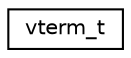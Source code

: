 digraph "Graphical Class Hierarchy"
{
 // LATEX_PDF_SIZE
  edge [fontname="Helvetica",fontsize="10",labelfontname="Helvetica",labelfontsize="10"];
  node [fontname="Helvetica",fontsize="10",shape=record];
  rankdir="LR";
  Node0 [label="vterm_t",height=0.2,width=0.4,color="black", fillcolor="white", style="filled",URL="$structvterm__t.html",tooltip=" "];
}
